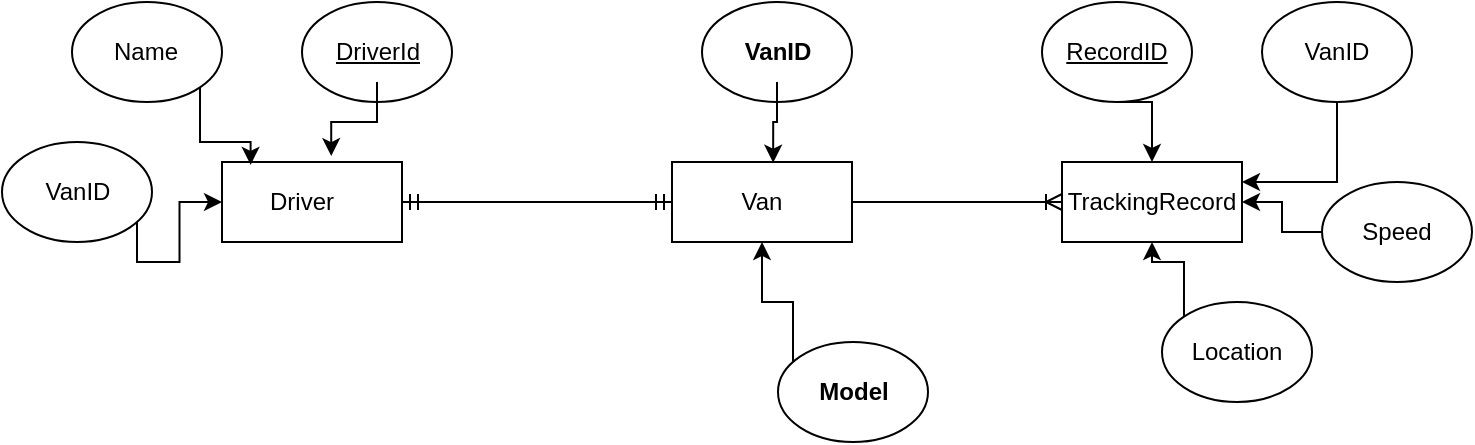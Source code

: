 <mxfile version="25.0.3">
  <diagram name="Page-1" id="gY-1sRmPOiLGeIWF1rak">
    <mxGraphModel dx="543" dy="360" grid="1" gridSize="10" guides="1" tooltips="1" connect="1" arrows="1" fold="1" page="1" pageScale="1" pageWidth="850" pageHeight="1100" math="0" shadow="0">
      <root>
        <mxCell id="0" />
        <mxCell id="1" parent="0" />
        <mxCell id="LiXAKCymoHaXU6aBzqmE-2" value="" style="rounded=0;whiteSpace=wrap;html=1;" vertex="1" parent="1">
          <mxGeometry x="335" y="310" width="90" height="40" as="geometry" />
        </mxCell>
        <mxCell id="LiXAKCymoHaXU6aBzqmE-3" value="" style="rounded=0;whiteSpace=wrap;html=1;" vertex="1" parent="1">
          <mxGeometry x="110" y="310" width="90" height="40" as="geometry" />
        </mxCell>
        <mxCell id="LiXAKCymoHaXU6aBzqmE-4" value="" style="ellipse;whiteSpace=wrap;html=1;" vertex="1" parent="1">
          <mxGeometry x="150" y="230" width="75" height="50" as="geometry" />
        </mxCell>
        <mxCell id="LiXAKCymoHaXU6aBzqmE-5" value="" style="ellipse;whiteSpace=wrap;html=1;" vertex="1" parent="1">
          <mxGeometry x="35" y="230" width="75" height="50" as="geometry" />
        </mxCell>
        <mxCell id="LiXAKCymoHaXU6aBzqmE-6" value="" style="ellipse;whiteSpace=wrap;html=1;" vertex="1" parent="1">
          <mxGeometry y="300" width="75" height="50" as="geometry" />
        </mxCell>
        <mxCell id="LiXAKCymoHaXU6aBzqmE-7" value="" style="ellipse;whiteSpace=wrap;html=1;" vertex="1" parent="1">
          <mxGeometry x="350" y="230" width="75" height="50" as="geometry" />
        </mxCell>
        <mxCell id="LiXAKCymoHaXU6aBzqmE-9" value="" style="ellipse;whiteSpace=wrap;html=1;" vertex="1" parent="1">
          <mxGeometry x="388" y="400" width="75" height="50" as="geometry" />
        </mxCell>
        <mxCell id="LiXAKCymoHaXU6aBzqmE-10" value="TrackingRecord" style="rounded=0;whiteSpace=wrap;html=1;" vertex="1" parent="1">
          <mxGeometry x="530" y="310" width="90" height="40" as="geometry" />
        </mxCell>
        <mxCell id="LiXAKCymoHaXU6aBzqmE-39" style="edgeStyle=orthogonalEdgeStyle;rounded=0;orthogonalLoop=1;jettySize=auto;html=1;exitX=0.5;exitY=1;exitDx=0;exitDy=0;entryX=1;entryY=0.25;entryDx=0;entryDy=0;" edge="1" parent="1" source="LiXAKCymoHaXU6aBzqmE-11" target="LiXAKCymoHaXU6aBzqmE-10">
          <mxGeometry relative="1" as="geometry" />
        </mxCell>
        <mxCell id="LiXAKCymoHaXU6aBzqmE-11" value="VanID" style="ellipse;whiteSpace=wrap;html=1;" vertex="1" parent="1">
          <mxGeometry x="630" y="230" width="75" height="50" as="geometry" />
        </mxCell>
        <mxCell id="LiXAKCymoHaXU6aBzqmE-40" style="edgeStyle=orthogonalEdgeStyle;rounded=0;orthogonalLoop=1;jettySize=auto;html=1;exitX=0.5;exitY=1;exitDx=0;exitDy=0;entryX=0.5;entryY=0;entryDx=0;entryDy=0;" edge="1" parent="1" source="LiXAKCymoHaXU6aBzqmE-12" target="LiXAKCymoHaXU6aBzqmE-10">
          <mxGeometry relative="1" as="geometry" />
        </mxCell>
        <mxCell id="LiXAKCymoHaXU6aBzqmE-12" value="&lt;u&gt;RecordID&lt;/u&gt;" style="ellipse;whiteSpace=wrap;html=1;" vertex="1" parent="1">
          <mxGeometry x="520" y="230" width="75" height="50" as="geometry" />
        </mxCell>
        <mxCell id="LiXAKCymoHaXU6aBzqmE-38" style="edgeStyle=orthogonalEdgeStyle;rounded=0;orthogonalLoop=1;jettySize=auto;html=1;exitX=0;exitY=0.5;exitDx=0;exitDy=0;entryX=1;entryY=0.5;entryDx=0;entryDy=0;" edge="1" parent="1" source="LiXAKCymoHaXU6aBzqmE-13" target="LiXAKCymoHaXU6aBzqmE-10">
          <mxGeometry relative="1" as="geometry" />
        </mxCell>
        <mxCell id="LiXAKCymoHaXU6aBzqmE-13" value="Speed" style="ellipse;whiteSpace=wrap;html=1;" vertex="1" parent="1">
          <mxGeometry x="660" y="320" width="75" height="50" as="geometry" />
        </mxCell>
        <mxCell id="LiXAKCymoHaXU6aBzqmE-37" style="edgeStyle=orthogonalEdgeStyle;rounded=0;orthogonalLoop=1;jettySize=auto;html=1;exitX=0;exitY=0;exitDx=0;exitDy=0;entryX=0.5;entryY=1;entryDx=0;entryDy=0;" edge="1" parent="1" source="LiXAKCymoHaXU6aBzqmE-14" target="LiXAKCymoHaXU6aBzqmE-10">
          <mxGeometry relative="1" as="geometry" />
        </mxCell>
        <mxCell id="LiXAKCymoHaXU6aBzqmE-14" value="Location" style="ellipse;whiteSpace=wrap;html=1;" vertex="1" parent="1">
          <mxGeometry x="580" y="380" width="75" height="50" as="geometry" />
        </mxCell>
        <mxCell id="LiXAKCymoHaXU6aBzqmE-15" value="Driver" style="text;html=1;align=center;verticalAlign=middle;whiteSpace=wrap;rounded=0;" vertex="1" parent="1">
          <mxGeometry x="120" y="315" width="60" height="30" as="geometry" />
        </mxCell>
        <mxCell id="LiXAKCymoHaXU6aBzqmE-16" value="&lt;u&gt;DriverId&lt;/u&gt;" style="text;html=1;align=center;verticalAlign=middle;whiteSpace=wrap;rounded=0;" vertex="1" parent="1">
          <mxGeometry x="157.5" y="240" width="60" height="30" as="geometry" />
        </mxCell>
        <mxCell id="LiXAKCymoHaXU6aBzqmE-17" value="Name" style="text;html=1;align=center;verticalAlign=middle;whiteSpace=wrap;rounded=0;" vertex="1" parent="1">
          <mxGeometry x="42.5" y="240" width="57.5" height="30" as="geometry" />
        </mxCell>
        <mxCell id="LiXAKCymoHaXU6aBzqmE-23" style="edgeStyle=orthogonalEdgeStyle;rounded=0;orthogonalLoop=1;jettySize=auto;html=1;exitX=1;exitY=1;exitDx=0;exitDy=0;entryX=0;entryY=0.5;entryDx=0;entryDy=0;" edge="1" parent="1" source="LiXAKCymoHaXU6aBzqmE-18" target="LiXAKCymoHaXU6aBzqmE-3">
          <mxGeometry relative="1" as="geometry" />
        </mxCell>
        <mxCell id="LiXAKCymoHaXU6aBzqmE-18" value="VanID" style="text;html=1;align=center;verticalAlign=middle;whiteSpace=wrap;rounded=0;" vertex="1" parent="1">
          <mxGeometry x="7.5" y="310" width="60" height="30" as="geometry" />
        </mxCell>
        <mxCell id="LiXAKCymoHaXU6aBzqmE-21" style="edgeStyle=orthogonalEdgeStyle;rounded=0;orthogonalLoop=1;jettySize=auto;html=1;exitX=1;exitY=1;exitDx=0;exitDy=0;entryX=0.159;entryY=0.036;entryDx=0;entryDy=0;entryPerimeter=0;" edge="1" parent="1" source="LiXAKCymoHaXU6aBzqmE-5" target="LiXAKCymoHaXU6aBzqmE-3">
          <mxGeometry relative="1" as="geometry" />
        </mxCell>
        <mxCell id="LiXAKCymoHaXU6aBzqmE-22" style="edgeStyle=orthogonalEdgeStyle;rounded=0;orthogonalLoop=1;jettySize=auto;html=1;exitX=0.5;exitY=1;exitDx=0;exitDy=0;entryX=0.607;entryY=-0.074;entryDx=0;entryDy=0;entryPerimeter=0;" edge="1" parent="1" source="LiXAKCymoHaXU6aBzqmE-16" target="LiXAKCymoHaXU6aBzqmE-3">
          <mxGeometry relative="1" as="geometry" />
        </mxCell>
        <mxCell id="LiXAKCymoHaXU6aBzqmE-26" value="" style="edgeStyle=entityRelationEdgeStyle;fontSize=12;html=1;endArrow=ERoneToMany;rounded=0;entryX=0;entryY=0.5;entryDx=0;entryDy=0;exitX=1;exitY=0.5;exitDx=0;exitDy=0;" edge="1" parent="1" source="LiXAKCymoHaXU6aBzqmE-2" target="LiXAKCymoHaXU6aBzqmE-10">
          <mxGeometry width="100" height="100" relative="1" as="geometry">
            <mxPoint x="390" y="340" as="sourcePoint" />
            <mxPoint x="490" y="240" as="targetPoint" />
            <Array as="points">
              <mxPoint x="250" y="320" />
              <mxPoint x="430" y="300" />
              <mxPoint x="260" y="310" />
            </Array>
          </mxGeometry>
        </mxCell>
        <mxCell id="LiXAKCymoHaXU6aBzqmE-30" value="" style="edgeStyle=entityRelationEdgeStyle;fontSize=12;html=1;endArrow=ERmandOne;startArrow=ERmandOne;rounded=0;exitX=1;exitY=0.5;exitDx=0;exitDy=0;entryX=0;entryY=0.5;entryDx=0;entryDy=0;" edge="1" parent="1" source="LiXAKCymoHaXU6aBzqmE-3" target="LiXAKCymoHaXU6aBzqmE-2">
          <mxGeometry width="100" height="100" relative="1" as="geometry">
            <mxPoint x="390" y="340" as="sourcePoint" />
            <mxPoint x="490" y="240" as="targetPoint" />
          </mxGeometry>
        </mxCell>
        <mxCell id="LiXAKCymoHaXU6aBzqmE-31" value="Van" style="text;html=1;align=center;verticalAlign=middle;whiteSpace=wrap;rounded=0;" vertex="1" parent="1">
          <mxGeometry x="350" y="315" width="60" height="30" as="geometry" />
        </mxCell>
        <mxCell id="LiXAKCymoHaXU6aBzqmE-32" value="&lt;strong&gt;VanID&lt;/strong&gt;" style="text;html=1;align=center;verticalAlign=middle;whiteSpace=wrap;rounded=0;" vertex="1" parent="1">
          <mxGeometry x="357.5" y="240" width="60" height="30" as="geometry" />
        </mxCell>
        <mxCell id="LiXAKCymoHaXU6aBzqmE-35" style="edgeStyle=orthogonalEdgeStyle;rounded=0;orthogonalLoop=1;jettySize=auto;html=1;exitX=0;exitY=0;exitDx=0;exitDy=0;entryX=0.5;entryY=1;entryDx=0;entryDy=0;" edge="1" parent="1" source="LiXAKCymoHaXU6aBzqmE-34" target="LiXAKCymoHaXU6aBzqmE-2">
          <mxGeometry relative="1" as="geometry" />
        </mxCell>
        <mxCell id="LiXAKCymoHaXU6aBzqmE-34" value="&lt;strong&gt;Model&lt;/strong&gt;" style="text;html=1;align=center;verticalAlign=middle;whiteSpace=wrap;rounded=0;" vertex="1" parent="1">
          <mxGeometry x="395.5" y="410" width="60" height="30" as="geometry" />
        </mxCell>
        <mxCell id="LiXAKCymoHaXU6aBzqmE-36" style="edgeStyle=orthogonalEdgeStyle;rounded=0;orthogonalLoop=1;jettySize=auto;html=1;exitX=0.5;exitY=1;exitDx=0;exitDy=0;entryX=0.562;entryY=0.009;entryDx=0;entryDy=0;entryPerimeter=0;" edge="1" parent="1" source="LiXAKCymoHaXU6aBzqmE-32" target="LiXAKCymoHaXU6aBzqmE-2">
          <mxGeometry relative="1" as="geometry" />
        </mxCell>
      </root>
    </mxGraphModel>
  </diagram>
</mxfile>
